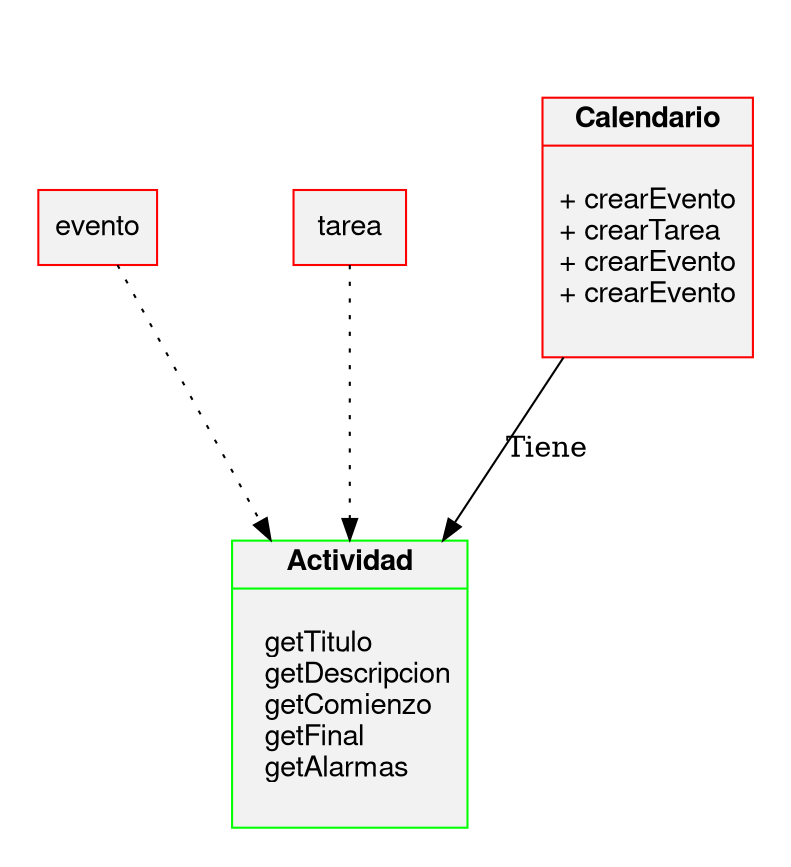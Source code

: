 digraph graph_name { graph [
    charset = "UTF-8";
    label = "Diagrama de clases",
    labelloc = "t",
    labeljust = "c",
    fontcolor = white,
    fontsize = 18,
    style = "filled",
    rankdir = TB,
    margin = 0.2,
    splines = spline,
    ranksep = 1.0,
    nodesep = 0.9
    /* layout = neato */
  ];

	node [
		fontname="Helvetica,Arial,sans-serif"
		shape=record
		style=filled
		fillcolor=gray95
	]
	evento [color = "red"] //clase
	tarea [color = "red"]//clase
	calendario [color = "red"]//clase
	calendario[label = <{
		<b>Calendario</b>|
		<br align="left"/>
		+ crearEvento<br align="left"/>
		+ crearTarea<br align="left"/>
		+ crearEvento<br align="left"/>
		+ crearEvento<br align="left"/>
		<br align="left"/>}>]

	actividad [color = "green"]//interfaz
	actividad[label = <{
  		<b>Actividad</b>|
  		<br align="left"/>
  		getTitulo<br align="left"/>
  		getDescripcion<br align="left"/>
  		getComienzo<br align="left"/>
  		getFinal<br align="left"/>
  		getAlarmas<br align="left"/>
  		<br align="left"/>}>]

	evento -> actividad [style = dotted]
  	tarea -> actividad [style = dotted]
  	calendario -> actividad [label = "Tiene"]


  
}


/* digraph UML_Class_diagram { */
/* 	graph [ */
/* 		label="UML Class diagram demo" */
/* 		labelloc="t" */
/* 		fontname="Helvetica,Arial,sans-serif" */
/* 	] */
/* 	node [ */
/* 		fontname="Helvetica,Arial,sans-serif" */
/* 		shape=record */
/* 		style=filled */
/* 		fillcolor=gray95 */
/* 	] */
/* 	edge [fontname="Helvetica,Arial,sans-serif"] */
/* 	edge [arrowhead=vee style=dashed] */
/* 	Client -> Interface1 [label=dependency] */
/* 	Client -> Interface2 */

/* 	edge [dir=back arrowtail=empty style=""] */
/* 	Interface1 -> Class1 [xlabel=inheritance] */
/* 	Interface2 -> Class1 [dir=none] */
/* 	Interface2 [label="" xlabel="Simple\ninterface" shape=circle] */

/* 	Interface1[label = <{<b>«interface» I/O</b> | + property<br align="left"/>...<br align="left"/>|+ method<br align="left"/>...<br align="left"/>}>] */
/* 	Class1[label = <{<b>I/O class</b> | + property<br align="left"/>...<br align="left"/>|+ method<br align="left"/>...<br align="left"/>}>] */
/* 	edge [dir=back arrowtail=empty style=dashed] */
/* 	Class1 -> System_1 [label=implementation] */
/* 	System_1 [ */
/* 		shape=plain */
/* 		label=<<table border="0" cellborder="1" cellspacing="0" cellpadding="4"> */
/* 			<tr> <td> <b>System</b> </td> </tr> */
/* 			<tr> <td> */
/* 				<table border="0" cellborder="0" cellspacing="0" > */
/* 					<tr> <td align="left" >+ property</td> </tr> */
/* 					<tr> <td port="ss1" align="left" >- Subsystem 1</td> </tr> */
/* 					<tr> <td port="ss2" align="left" >- Subsystem 2</td> </tr> */
/* 					<tr> <td port="ss3" align="left" >- Subsystem 3</td> </tr> */
/* 					<tr> <td align="left">...</td> </tr> */
/* 				</table> */
/* 			</td> </tr> */
/* 			<tr> <td align="left">+ method<br/>...<br align="left"/></td> </tr> */
/* 		</table>> */
/* 	] */

/* 	edge [dir=back arrowtail=diamond] */
/* 	System_1:ss1 -> Subsystem_1 [xlabel="composition"] */

/* 	Subsystem_1 [ */
/* 		shape=plain */
/* 		label=<<table border="0" cellborder="1" cellspacing="0" cellpadding="4"> */
/* 			<tr> <td> <b>Subsystem 1</b> </td> </tr> */
/* 			<tr> <td> */
/* 				<table border="0" cellborder="0" cellspacing="0" > */
/* 					<tr> <td align="left">+ property</td> </tr> */
/* 					<tr> <td align="left" port="r1">- resource</td> </tr> */
/* 					<tr> <td align="left">...</td> </tr> */
/* 				</table> */
/* 				</td> </tr> */
/* 			<tr> <td align="left"> */
/* 				+ method<br/> */
/* 				...<br align="left"/> */
/* 			</td> </tr> */
/* 		</table>> */
/* 	] */
/* 	Subsystem_2 [ */
/* 		shape=plain */
/* 		label=<<table border="0" cellborder="1" cellspacing="0" cellpadding="4"> */
/* 			<tr> <td> <b>Subsystem 2</b> </td> </tr> */
/* 			<tr> <td> */
/* 				<table align="left" border="0" cellborder="0" cellspacing="0" > */
/* 					<tr> <td align="left">+ property</td> </tr> */
/* 					<tr> <td align="left" port="r1">- resource</td> </tr> */
/* 					<tr> <td align="left">...</td> </tr> */
/* 				</table> */
/* 				</td> </tr> */
/* 			<tr> <td align="left"> */
/* 				+ method<br/> */
/* 				...<br align="left"/> */
/* 			</td> </tr> */
/* 		</table>> */
/* 	] */
/* 	Subsystem_3 [ */
/* 		shape=plain */
/* 		label=<<table border="0" cellborder="1" cellspacing="0" cellpadding="4"> */
/* 			<tr> <td> <b>Subsystem 3</b> </td> </tr> */
/* 			<tr> <td> */
/* 				<table border="0" cellborder="0" cellspacing="0" > */
/* 					<tr> <td align="left">+ property</td> </tr> */
/* 					<tr> <td align="left" port="r1">- resource</td> </tr> */
/* 					<tr> <td align="left">...</td> </tr> */
/* 				</table> */
/* 				</td> </tr> */
/* 			<tr> <td align="left"> */
/* 				+ method<br/> */
/* 				...<br align="left"/> */
/* 			</td> </tr> */
/* 		</table>> */
/* 	] */
/* 	System_1:ss2 -> Subsystem_2; */
/* 	System_1:ss3 -> Subsystem_3; */

/* 	edge [xdir=back arrowtail=odiamond] */
/* 	Subsystem_1:r1 -> "Shared resource" [label=aggregation] */
/* 	Subsystem_2:r1 -> "Shared resource" */
/* 	Subsystem_3:r1 -> "Shared resource" */
/* 	"Shared resource" [ */
/* 		label = <{ */
/* 			<b>Shared resource</b> */
/* 			| */
/* 				+ property<br align="left"/> */
/* 				...<br align="left"/> */
/* 			| */
/* 				+ method<br align="left"/> */
/* 				...<br align="left"/> */
/* 			}> */
/* 	] */
/* } */
